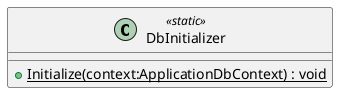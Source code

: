 @startuml
class DbInitializer <<static>> {
    + {static} Initialize(context:ApplicationDbContext) : void
}
@enduml
